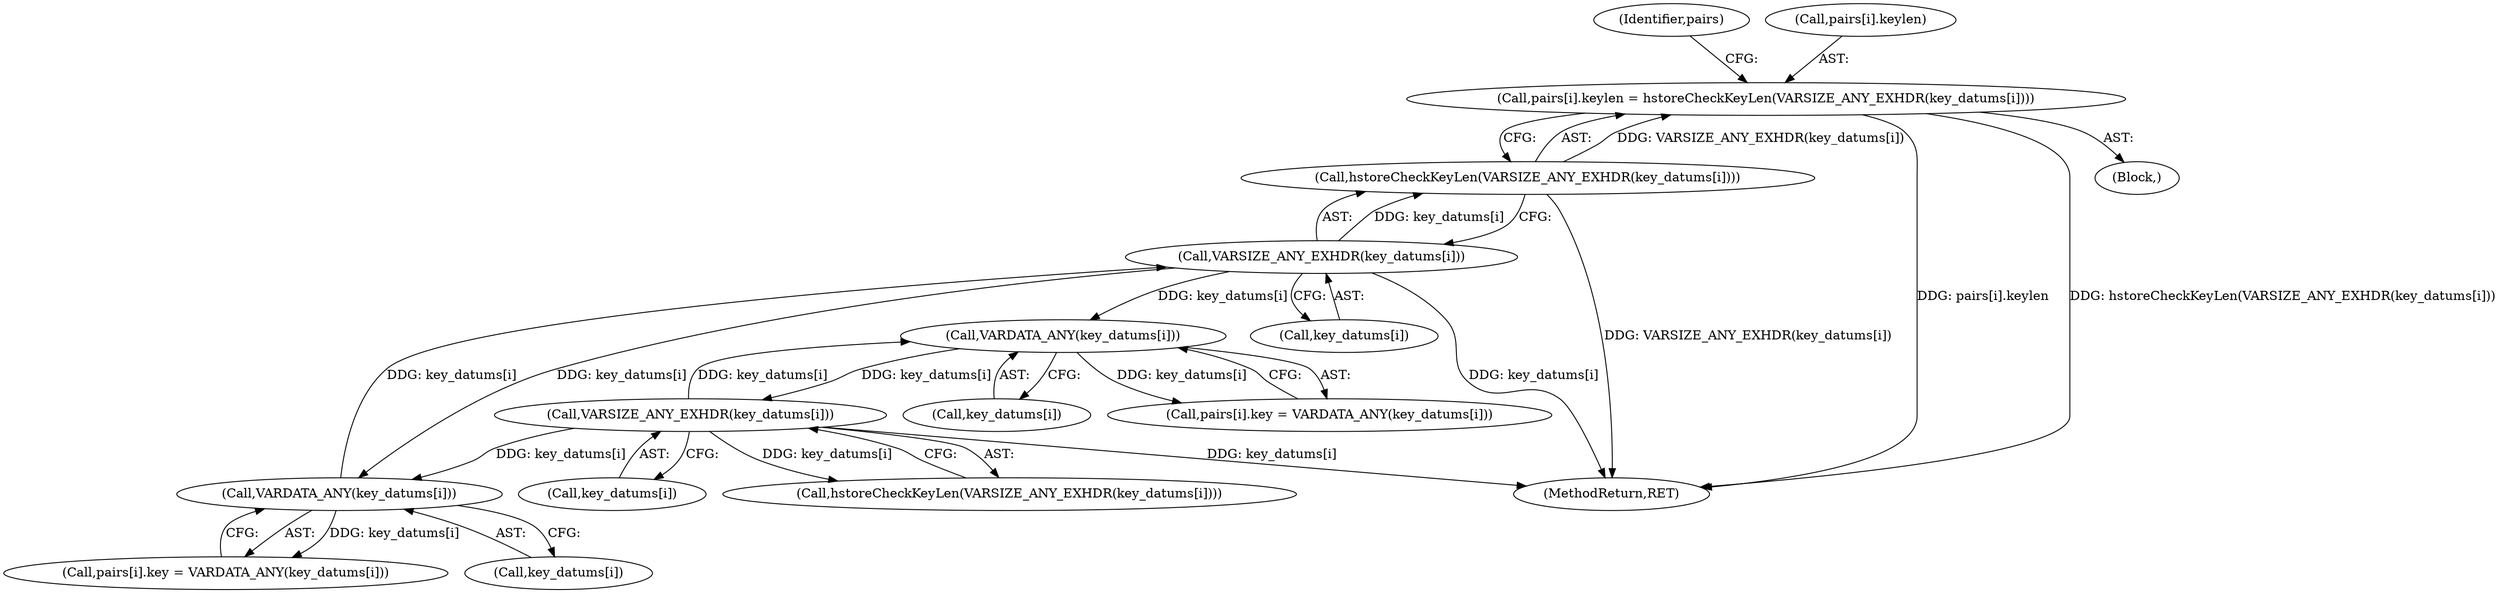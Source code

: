 digraph "0_postgres_31400a673325147e1205326008e32135a78b4d8a_0@array" {
"1000329" [label="(Call,pairs[i].keylen = hstoreCheckKeyLen(VARSIZE_ANY_EXHDR(key_datums[i])))"];
"1000335" [label="(Call,hstoreCheckKeyLen(VARSIZE_ANY_EXHDR(key_datums[i])))"];
"1000336" [label="(Call,VARSIZE_ANY_EXHDR(key_datums[i]))"];
"1000318" [label="(Call,VARDATA_ANY(key_datums[i]))"];
"1000390" [label="(Call,VARSIZE_ANY_EXHDR(key_datums[i]))"];
"1000369" [label="(Call,VARDATA_ANY(key_datums[i]))"];
"1000343" [label="(Identifier,pairs)"];
"1000329" [label="(Call,pairs[i].keylen = hstoreCheckKeyLen(VARSIZE_ANY_EXHDR(key_datums[i])))"];
"1000335" [label="(Call,hstoreCheckKeyLen(VARSIZE_ANY_EXHDR(key_datums[i])))"];
"1000337" [label="(Call,key_datums[i])"];
"1000318" [label="(Call,VARDATA_ANY(key_datums[i]))"];
"1000390" [label="(Call,VARSIZE_ANY_EXHDR(key_datums[i]))"];
"1000391" [label="(Call,key_datums[i])"];
"1000312" [label="(Call,pairs[i].key = VARDATA_ANY(key_datums[i]))"];
"1000363" [label="(Call,pairs[i].key = VARDATA_ANY(key_datums[i]))"];
"1000319" [label="(Call,key_datums[i])"];
"1000389" [label="(Call,hstoreCheckKeyLen(VARSIZE_ANY_EXHDR(key_datums[i])))"];
"1000370" [label="(Call,key_datums[i])"];
"1000336" [label="(Call,VARSIZE_ANY_EXHDR(key_datums[i]))"];
"1000434" [label="(MethodReturn,RET)"];
"1000311" [label="(Block,)"];
"1000369" [label="(Call,VARDATA_ANY(key_datums[i]))"];
"1000330" [label="(Call,pairs[i].keylen)"];
"1000329" -> "1000311"  [label="AST: "];
"1000329" -> "1000335"  [label="CFG: "];
"1000330" -> "1000329"  [label="AST: "];
"1000335" -> "1000329"  [label="AST: "];
"1000343" -> "1000329"  [label="CFG: "];
"1000329" -> "1000434"  [label="DDG: pairs[i].keylen"];
"1000329" -> "1000434"  [label="DDG: hstoreCheckKeyLen(VARSIZE_ANY_EXHDR(key_datums[i]))"];
"1000335" -> "1000329"  [label="DDG: VARSIZE_ANY_EXHDR(key_datums[i])"];
"1000335" -> "1000336"  [label="CFG: "];
"1000336" -> "1000335"  [label="AST: "];
"1000335" -> "1000434"  [label="DDG: VARSIZE_ANY_EXHDR(key_datums[i])"];
"1000336" -> "1000335"  [label="DDG: key_datums[i]"];
"1000336" -> "1000337"  [label="CFG: "];
"1000337" -> "1000336"  [label="AST: "];
"1000336" -> "1000434"  [label="DDG: key_datums[i]"];
"1000336" -> "1000318"  [label="DDG: key_datums[i]"];
"1000318" -> "1000336"  [label="DDG: key_datums[i]"];
"1000336" -> "1000369"  [label="DDG: key_datums[i]"];
"1000318" -> "1000312"  [label="AST: "];
"1000318" -> "1000319"  [label="CFG: "];
"1000319" -> "1000318"  [label="AST: "];
"1000312" -> "1000318"  [label="CFG: "];
"1000318" -> "1000312"  [label="DDG: key_datums[i]"];
"1000390" -> "1000318"  [label="DDG: key_datums[i]"];
"1000390" -> "1000389"  [label="AST: "];
"1000390" -> "1000391"  [label="CFG: "];
"1000391" -> "1000390"  [label="AST: "];
"1000389" -> "1000390"  [label="CFG: "];
"1000390" -> "1000434"  [label="DDG: key_datums[i]"];
"1000390" -> "1000369"  [label="DDG: key_datums[i]"];
"1000390" -> "1000389"  [label="DDG: key_datums[i]"];
"1000369" -> "1000390"  [label="DDG: key_datums[i]"];
"1000369" -> "1000363"  [label="AST: "];
"1000369" -> "1000370"  [label="CFG: "];
"1000370" -> "1000369"  [label="AST: "];
"1000363" -> "1000369"  [label="CFG: "];
"1000369" -> "1000363"  [label="DDG: key_datums[i]"];
}
